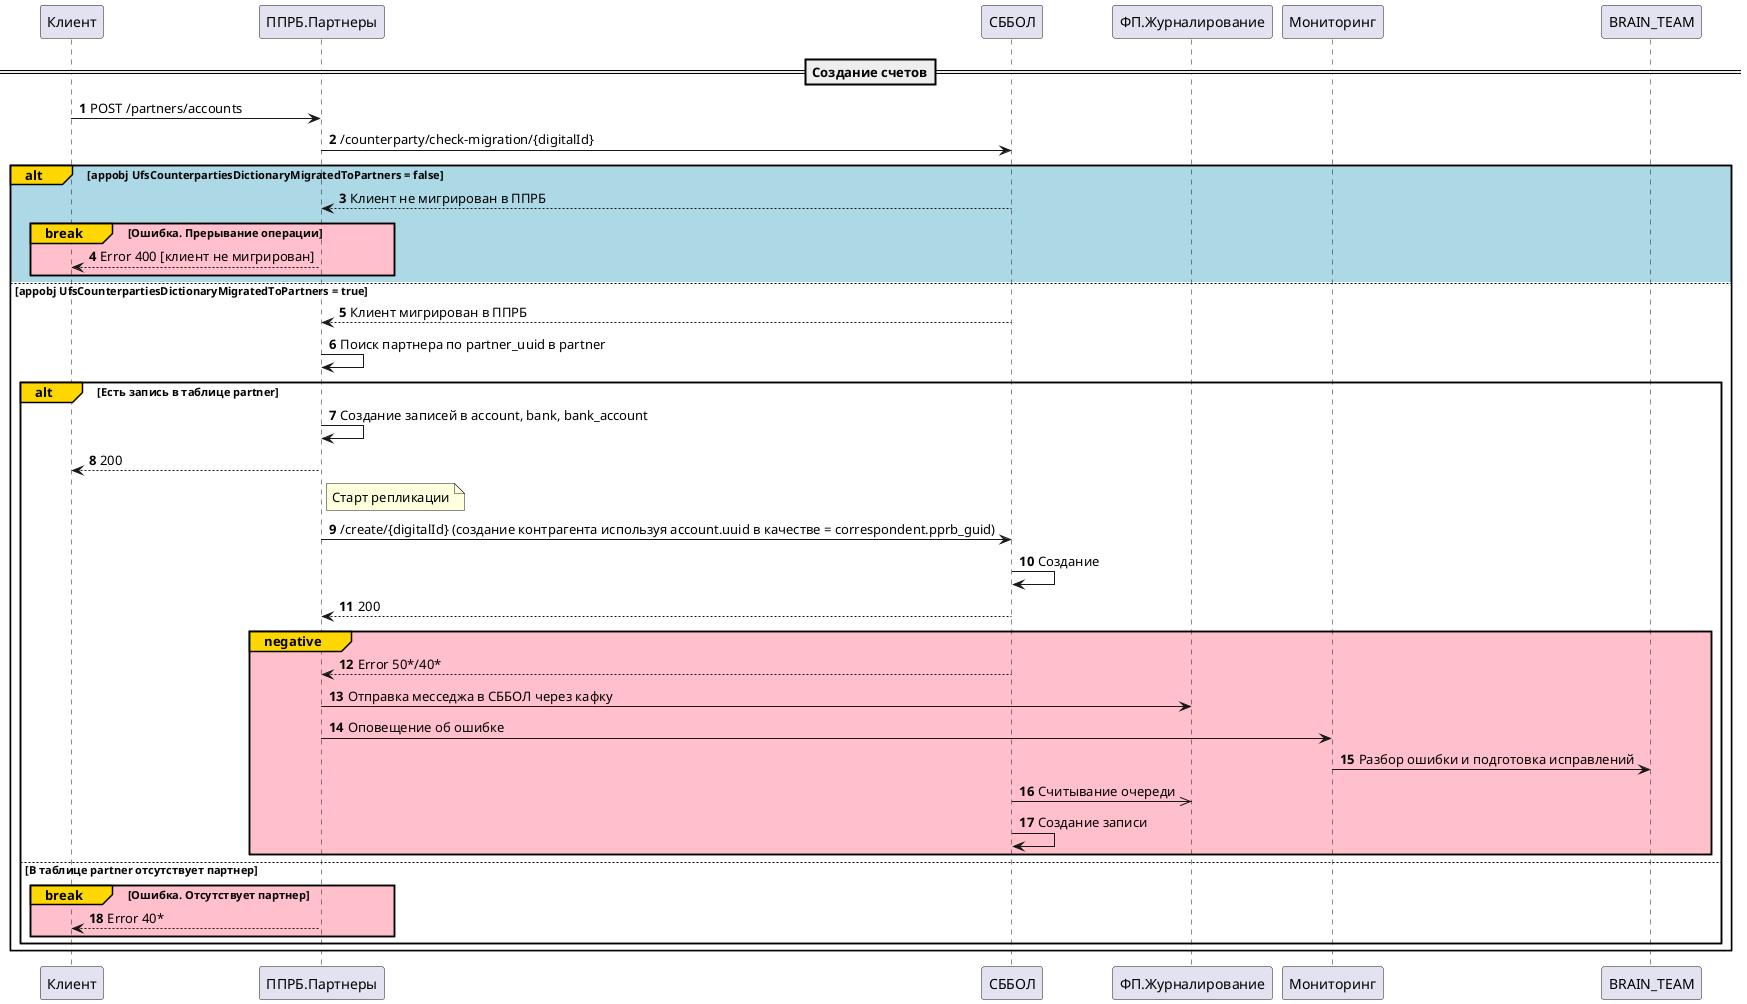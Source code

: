 @startuml
'https://plantuml.com/sequence-diagram
autonumber
==Создание счетов==
Клиент -> ППРБ.Партнеры: POST /partners/accounts
ППРБ.Партнеры -> СББОЛ: /counterparty/check-migration/{digitalId}
alt#Gold #lightblue appobj UfsCounterpartiesDictionaryMigratedToPartners = false
СББОЛ --> ППРБ.Партнеры: Клиент не мигрирован в ППРБ
break#Gold #Pink Ошибка. Прерывание операции
ППРБ.Партнеры --> Клиент: Error 400 [клиент не мигрирован]
end
else #white appobj UfsCounterpartiesDictionaryMigratedToPartners = true
СББОЛ --> ППРБ.Партнеры: Клиент мигрирован в ППРБ
ППРБ.Партнеры -> ППРБ.Партнеры: Поиск партнера по partner_uuid в partner
alt#Gold Есть запись в таблице partner
ППРБ.Партнеры -> ППРБ.Партнеры: Создание записей в account, bank, bank_account
ППРБ.Партнеры --> Клиент: 200
note right of ППРБ.Партнеры
Старт репликации
end note
ППРБ.Партнеры -> СББОЛ: /create/{digitalId} (создание контрагента используя account.uuid в качестве = correspondent.pprb_guid)
СББОЛ -> СББОЛ: Создание
СББОЛ --> ППРБ.Партнеры: 200
group#Gold #Pink negative
СББОЛ --> ППРБ.Партнеры: Error 50*/40*
ППРБ.Партнеры -> ФП.Журналирование: Отправка месседжа в СББОЛ через кафку
ППРБ.Партнеры -> Мониторинг: Оповещение об ошибке
Мониторинг -> BRAIN_TEAM: Разбор ошибки и подготовка исправлений
СББОЛ ->> ФП.Журналирование: Считывание очереди
СББОЛ -> СББОЛ: Создание записи
end
else В таблице partner отсутствует партнер
break#Gold #Pink Ошибка. Отсутствует партнер
ППРБ.Партнеры --> Клиент: Error 40*
end
end
end
@enduml
